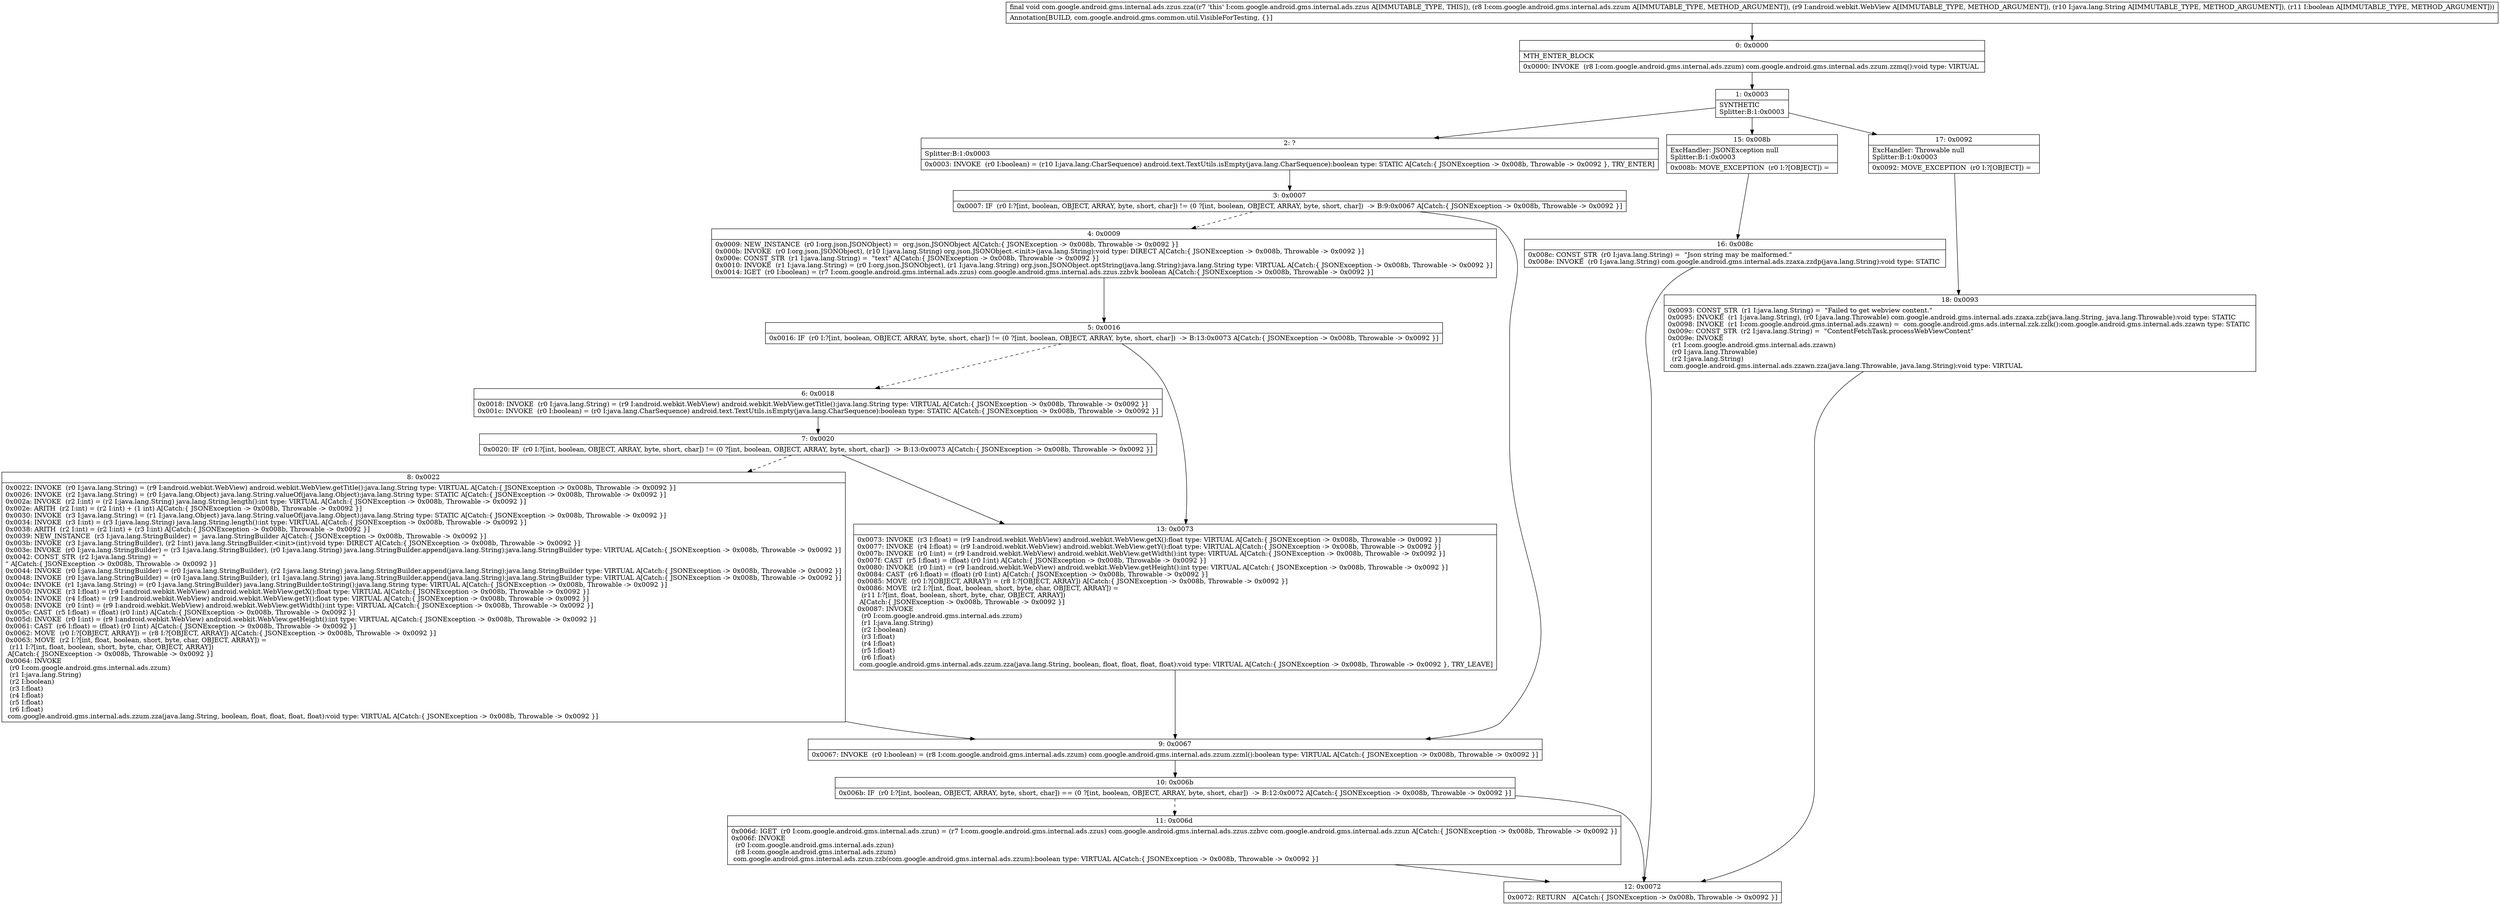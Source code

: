 digraph "CFG forcom.google.android.gms.internal.ads.zzus.zza(Lcom\/google\/android\/gms\/internal\/ads\/zzum;Landroid\/webkit\/WebView;Ljava\/lang\/String;Z)V" {
Node_0 [shape=record,label="{0\:\ 0x0000|MTH_ENTER_BLOCK\l|0x0000: INVOKE  (r8 I:com.google.android.gms.internal.ads.zzum) com.google.android.gms.internal.ads.zzum.zzmq():void type: VIRTUAL \l}"];
Node_1 [shape=record,label="{1\:\ 0x0003|SYNTHETIC\lSplitter:B:1:0x0003\l}"];
Node_2 [shape=record,label="{2\:\ ?|Splitter:B:1:0x0003\l|0x0003: INVOKE  (r0 I:boolean) = (r10 I:java.lang.CharSequence) android.text.TextUtils.isEmpty(java.lang.CharSequence):boolean type: STATIC A[Catch:\{ JSONException \-\> 0x008b, Throwable \-\> 0x0092 \}, TRY_ENTER]\l}"];
Node_3 [shape=record,label="{3\:\ 0x0007|0x0007: IF  (r0 I:?[int, boolean, OBJECT, ARRAY, byte, short, char]) != (0 ?[int, boolean, OBJECT, ARRAY, byte, short, char])  \-\> B:9:0x0067 A[Catch:\{ JSONException \-\> 0x008b, Throwable \-\> 0x0092 \}]\l}"];
Node_4 [shape=record,label="{4\:\ 0x0009|0x0009: NEW_INSTANCE  (r0 I:org.json.JSONObject) =  org.json.JSONObject A[Catch:\{ JSONException \-\> 0x008b, Throwable \-\> 0x0092 \}]\l0x000b: INVOKE  (r0 I:org.json.JSONObject), (r10 I:java.lang.String) org.json.JSONObject.\<init\>(java.lang.String):void type: DIRECT A[Catch:\{ JSONException \-\> 0x008b, Throwable \-\> 0x0092 \}]\l0x000e: CONST_STR  (r1 I:java.lang.String) =  \"text\" A[Catch:\{ JSONException \-\> 0x008b, Throwable \-\> 0x0092 \}]\l0x0010: INVOKE  (r1 I:java.lang.String) = (r0 I:org.json.JSONObject), (r1 I:java.lang.String) org.json.JSONObject.optString(java.lang.String):java.lang.String type: VIRTUAL A[Catch:\{ JSONException \-\> 0x008b, Throwable \-\> 0x0092 \}]\l0x0014: IGET  (r0 I:boolean) = (r7 I:com.google.android.gms.internal.ads.zzus) com.google.android.gms.internal.ads.zzus.zzbvk boolean A[Catch:\{ JSONException \-\> 0x008b, Throwable \-\> 0x0092 \}]\l}"];
Node_5 [shape=record,label="{5\:\ 0x0016|0x0016: IF  (r0 I:?[int, boolean, OBJECT, ARRAY, byte, short, char]) != (0 ?[int, boolean, OBJECT, ARRAY, byte, short, char])  \-\> B:13:0x0073 A[Catch:\{ JSONException \-\> 0x008b, Throwable \-\> 0x0092 \}]\l}"];
Node_6 [shape=record,label="{6\:\ 0x0018|0x0018: INVOKE  (r0 I:java.lang.String) = (r9 I:android.webkit.WebView) android.webkit.WebView.getTitle():java.lang.String type: VIRTUAL A[Catch:\{ JSONException \-\> 0x008b, Throwable \-\> 0x0092 \}]\l0x001c: INVOKE  (r0 I:boolean) = (r0 I:java.lang.CharSequence) android.text.TextUtils.isEmpty(java.lang.CharSequence):boolean type: STATIC A[Catch:\{ JSONException \-\> 0x008b, Throwable \-\> 0x0092 \}]\l}"];
Node_7 [shape=record,label="{7\:\ 0x0020|0x0020: IF  (r0 I:?[int, boolean, OBJECT, ARRAY, byte, short, char]) != (0 ?[int, boolean, OBJECT, ARRAY, byte, short, char])  \-\> B:13:0x0073 A[Catch:\{ JSONException \-\> 0x008b, Throwable \-\> 0x0092 \}]\l}"];
Node_8 [shape=record,label="{8\:\ 0x0022|0x0022: INVOKE  (r0 I:java.lang.String) = (r9 I:android.webkit.WebView) android.webkit.WebView.getTitle():java.lang.String type: VIRTUAL A[Catch:\{ JSONException \-\> 0x008b, Throwable \-\> 0x0092 \}]\l0x0026: INVOKE  (r2 I:java.lang.String) = (r0 I:java.lang.Object) java.lang.String.valueOf(java.lang.Object):java.lang.String type: STATIC A[Catch:\{ JSONException \-\> 0x008b, Throwable \-\> 0x0092 \}]\l0x002a: INVOKE  (r2 I:int) = (r2 I:java.lang.String) java.lang.String.length():int type: VIRTUAL A[Catch:\{ JSONException \-\> 0x008b, Throwable \-\> 0x0092 \}]\l0x002e: ARITH  (r2 I:int) = (r2 I:int) + (1 int) A[Catch:\{ JSONException \-\> 0x008b, Throwable \-\> 0x0092 \}]\l0x0030: INVOKE  (r3 I:java.lang.String) = (r1 I:java.lang.Object) java.lang.String.valueOf(java.lang.Object):java.lang.String type: STATIC A[Catch:\{ JSONException \-\> 0x008b, Throwable \-\> 0x0092 \}]\l0x0034: INVOKE  (r3 I:int) = (r3 I:java.lang.String) java.lang.String.length():int type: VIRTUAL A[Catch:\{ JSONException \-\> 0x008b, Throwable \-\> 0x0092 \}]\l0x0038: ARITH  (r2 I:int) = (r2 I:int) + (r3 I:int) A[Catch:\{ JSONException \-\> 0x008b, Throwable \-\> 0x0092 \}]\l0x0039: NEW_INSTANCE  (r3 I:java.lang.StringBuilder) =  java.lang.StringBuilder A[Catch:\{ JSONException \-\> 0x008b, Throwable \-\> 0x0092 \}]\l0x003b: INVOKE  (r3 I:java.lang.StringBuilder), (r2 I:int) java.lang.StringBuilder.\<init\>(int):void type: DIRECT A[Catch:\{ JSONException \-\> 0x008b, Throwable \-\> 0x0092 \}]\l0x003e: INVOKE  (r0 I:java.lang.StringBuilder) = (r3 I:java.lang.StringBuilder), (r0 I:java.lang.String) java.lang.StringBuilder.append(java.lang.String):java.lang.StringBuilder type: VIRTUAL A[Catch:\{ JSONException \-\> 0x008b, Throwable \-\> 0x0092 \}]\l0x0042: CONST_STR  (r2 I:java.lang.String) =  \"\l\" A[Catch:\{ JSONException \-\> 0x008b, Throwable \-\> 0x0092 \}]\l0x0044: INVOKE  (r0 I:java.lang.StringBuilder) = (r0 I:java.lang.StringBuilder), (r2 I:java.lang.String) java.lang.StringBuilder.append(java.lang.String):java.lang.StringBuilder type: VIRTUAL A[Catch:\{ JSONException \-\> 0x008b, Throwable \-\> 0x0092 \}]\l0x0048: INVOKE  (r0 I:java.lang.StringBuilder) = (r0 I:java.lang.StringBuilder), (r1 I:java.lang.String) java.lang.StringBuilder.append(java.lang.String):java.lang.StringBuilder type: VIRTUAL A[Catch:\{ JSONException \-\> 0x008b, Throwable \-\> 0x0092 \}]\l0x004c: INVOKE  (r1 I:java.lang.String) = (r0 I:java.lang.StringBuilder) java.lang.StringBuilder.toString():java.lang.String type: VIRTUAL A[Catch:\{ JSONException \-\> 0x008b, Throwable \-\> 0x0092 \}]\l0x0050: INVOKE  (r3 I:float) = (r9 I:android.webkit.WebView) android.webkit.WebView.getX():float type: VIRTUAL A[Catch:\{ JSONException \-\> 0x008b, Throwable \-\> 0x0092 \}]\l0x0054: INVOKE  (r4 I:float) = (r9 I:android.webkit.WebView) android.webkit.WebView.getY():float type: VIRTUAL A[Catch:\{ JSONException \-\> 0x008b, Throwable \-\> 0x0092 \}]\l0x0058: INVOKE  (r0 I:int) = (r9 I:android.webkit.WebView) android.webkit.WebView.getWidth():int type: VIRTUAL A[Catch:\{ JSONException \-\> 0x008b, Throwable \-\> 0x0092 \}]\l0x005c: CAST  (r5 I:float) = (float) (r0 I:int) A[Catch:\{ JSONException \-\> 0x008b, Throwable \-\> 0x0092 \}]\l0x005d: INVOKE  (r0 I:int) = (r9 I:android.webkit.WebView) android.webkit.WebView.getHeight():int type: VIRTUAL A[Catch:\{ JSONException \-\> 0x008b, Throwable \-\> 0x0092 \}]\l0x0061: CAST  (r6 I:float) = (float) (r0 I:int) A[Catch:\{ JSONException \-\> 0x008b, Throwable \-\> 0x0092 \}]\l0x0062: MOVE  (r0 I:?[OBJECT, ARRAY]) = (r8 I:?[OBJECT, ARRAY]) A[Catch:\{ JSONException \-\> 0x008b, Throwable \-\> 0x0092 \}]\l0x0063: MOVE  (r2 I:?[int, float, boolean, short, byte, char, OBJECT, ARRAY]) = \l  (r11 I:?[int, float, boolean, short, byte, char, OBJECT, ARRAY])\l A[Catch:\{ JSONException \-\> 0x008b, Throwable \-\> 0x0092 \}]\l0x0064: INVOKE  \l  (r0 I:com.google.android.gms.internal.ads.zzum)\l  (r1 I:java.lang.String)\l  (r2 I:boolean)\l  (r3 I:float)\l  (r4 I:float)\l  (r5 I:float)\l  (r6 I:float)\l com.google.android.gms.internal.ads.zzum.zza(java.lang.String, boolean, float, float, float, float):void type: VIRTUAL A[Catch:\{ JSONException \-\> 0x008b, Throwable \-\> 0x0092 \}]\l}"];
Node_9 [shape=record,label="{9\:\ 0x0067|0x0067: INVOKE  (r0 I:boolean) = (r8 I:com.google.android.gms.internal.ads.zzum) com.google.android.gms.internal.ads.zzum.zzml():boolean type: VIRTUAL A[Catch:\{ JSONException \-\> 0x008b, Throwable \-\> 0x0092 \}]\l}"];
Node_10 [shape=record,label="{10\:\ 0x006b|0x006b: IF  (r0 I:?[int, boolean, OBJECT, ARRAY, byte, short, char]) == (0 ?[int, boolean, OBJECT, ARRAY, byte, short, char])  \-\> B:12:0x0072 A[Catch:\{ JSONException \-\> 0x008b, Throwable \-\> 0x0092 \}]\l}"];
Node_11 [shape=record,label="{11\:\ 0x006d|0x006d: IGET  (r0 I:com.google.android.gms.internal.ads.zzun) = (r7 I:com.google.android.gms.internal.ads.zzus) com.google.android.gms.internal.ads.zzus.zzbvc com.google.android.gms.internal.ads.zzun A[Catch:\{ JSONException \-\> 0x008b, Throwable \-\> 0x0092 \}]\l0x006f: INVOKE  \l  (r0 I:com.google.android.gms.internal.ads.zzun)\l  (r8 I:com.google.android.gms.internal.ads.zzum)\l com.google.android.gms.internal.ads.zzun.zzb(com.google.android.gms.internal.ads.zzum):boolean type: VIRTUAL A[Catch:\{ JSONException \-\> 0x008b, Throwable \-\> 0x0092 \}]\l}"];
Node_12 [shape=record,label="{12\:\ 0x0072|0x0072: RETURN   A[Catch:\{ JSONException \-\> 0x008b, Throwable \-\> 0x0092 \}]\l}"];
Node_13 [shape=record,label="{13\:\ 0x0073|0x0073: INVOKE  (r3 I:float) = (r9 I:android.webkit.WebView) android.webkit.WebView.getX():float type: VIRTUAL A[Catch:\{ JSONException \-\> 0x008b, Throwable \-\> 0x0092 \}]\l0x0077: INVOKE  (r4 I:float) = (r9 I:android.webkit.WebView) android.webkit.WebView.getY():float type: VIRTUAL A[Catch:\{ JSONException \-\> 0x008b, Throwable \-\> 0x0092 \}]\l0x007b: INVOKE  (r0 I:int) = (r9 I:android.webkit.WebView) android.webkit.WebView.getWidth():int type: VIRTUAL A[Catch:\{ JSONException \-\> 0x008b, Throwable \-\> 0x0092 \}]\l0x007f: CAST  (r5 I:float) = (float) (r0 I:int) A[Catch:\{ JSONException \-\> 0x008b, Throwable \-\> 0x0092 \}]\l0x0080: INVOKE  (r0 I:int) = (r9 I:android.webkit.WebView) android.webkit.WebView.getHeight():int type: VIRTUAL A[Catch:\{ JSONException \-\> 0x008b, Throwable \-\> 0x0092 \}]\l0x0084: CAST  (r6 I:float) = (float) (r0 I:int) A[Catch:\{ JSONException \-\> 0x008b, Throwable \-\> 0x0092 \}]\l0x0085: MOVE  (r0 I:?[OBJECT, ARRAY]) = (r8 I:?[OBJECT, ARRAY]) A[Catch:\{ JSONException \-\> 0x008b, Throwable \-\> 0x0092 \}]\l0x0086: MOVE  (r2 I:?[int, float, boolean, short, byte, char, OBJECT, ARRAY]) = \l  (r11 I:?[int, float, boolean, short, byte, char, OBJECT, ARRAY])\l A[Catch:\{ JSONException \-\> 0x008b, Throwable \-\> 0x0092 \}]\l0x0087: INVOKE  \l  (r0 I:com.google.android.gms.internal.ads.zzum)\l  (r1 I:java.lang.String)\l  (r2 I:boolean)\l  (r3 I:float)\l  (r4 I:float)\l  (r5 I:float)\l  (r6 I:float)\l com.google.android.gms.internal.ads.zzum.zza(java.lang.String, boolean, float, float, float, float):void type: VIRTUAL A[Catch:\{ JSONException \-\> 0x008b, Throwable \-\> 0x0092 \}, TRY_LEAVE]\l}"];
Node_15 [shape=record,label="{15\:\ 0x008b|ExcHandler: JSONException null\lSplitter:B:1:0x0003\l|0x008b: MOVE_EXCEPTION  (r0 I:?[OBJECT]) =  \l}"];
Node_16 [shape=record,label="{16\:\ 0x008c|0x008c: CONST_STR  (r0 I:java.lang.String) =  \"Json string may be malformed.\" \l0x008e: INVOKE  (r0 I:java.lang.String) com.google.android.gms.internal.ads.zzaxa.zzdp(java.lang.String):void type: STATIC \l}"];
Node_17 [shape=record,label="{17\:\ 0x0092|ExcHandler: Throwable null\lSplitter:B:1:0x0003\l|0x0092: MOVE_EXCEPTION  (r0 I:?[OBJECT]) =  \l}"];
Node_18 [shape=record,label="{18\:\ 0x0093|0x0093: CONST_STR  (r1 I:java.lang.String) =  \"Failed to get webview content.\" \l0x0095: INVOKE  (r1 I:java.lang.String), (r0 I:java.lang.Throwable) com.google.android.gms.internal.ads.zzaxa.zzb(java.lang.String, java.lang.Throwable):void type: STATIC \l0x0098: INVOKE  (r1 I:com.google.android.gms.internal.ads.zzawn) =  com.google.android.gms.ads.internal.zzk.zzlk():com.google.android.gms.internal.ads.zzawn type: STATIC \l0x009c: CONST_STR  (r2 I:java.lang.String) =  \"ContentFetchTask.processWebViewContent\" \l0x009e: INVOKE  \l  (r1 I:com.google.android.gms.internal.ads.zzawn)\l  (r0 I:java.lang.Throwable)\l  (r2 I:java.lang.String)\l com.google.android.gms.internal.ads.zzawn.zza(java.lang.Throwable, java.lang.String):void type: VIRTUAL \l}"];
MethodNode[shape=record,label="{final void com.google.android.gms.internal.ads.zzus.zza((r7 'this' I:com.google.android.gms.internal.ads.zzus A[IMMUTABLE_TYPE, THIS]), (r8 I:com.google.android.gms.internal.ads.zzum A[IMMUTABLE_TYPE, METHOD_ARGUMENT]), (r9 I:android.webkit.WebView A[IMMUTABLE_TYPE, METHOD_ARGUMENT]), (r10 I:java.lang.String A[IMMUTABLE_TYPE, METHOD_ARGUMENT]), (r11 I:boolean A[IMMUTABLE_TYPE, METHOD_ARGUMENT]))  | Annotation[BUILD, com.google.android.gms.common.util.VisibleForTesting, \{\}]\l}"];
MethodNode -> Node_0;
Node_0 -> Node_1;
Node_1 -> Node_2;
Node_1 -> Node_15;
Node_1 -> Node_17;
Node_2 -> Node_3;
Node_3 -> Node_4[style=dashed];
Node_3 -> Node_9;
Node_4 -> Node_5;
Node_5 -> Node_6[style=dashed];
Node_5 -> Node_13;
Node_6 -> Node_7;
Node_7 -> Node_8[style=dashed];
Node_7 -> Node_13;
Node_8 -> Node_9;
Node_9 -> Node_10;
Node_10 -> Node_11[style=dashed];
Node_10 -> Node_12;
Node_11 -> Node_12;
Node_13 -> Node_9;
Node_15 -> Node_16;
Node_16 -> Node_12;
Node_17 -> Node_18;
Node_18 -> Node_12;
}


